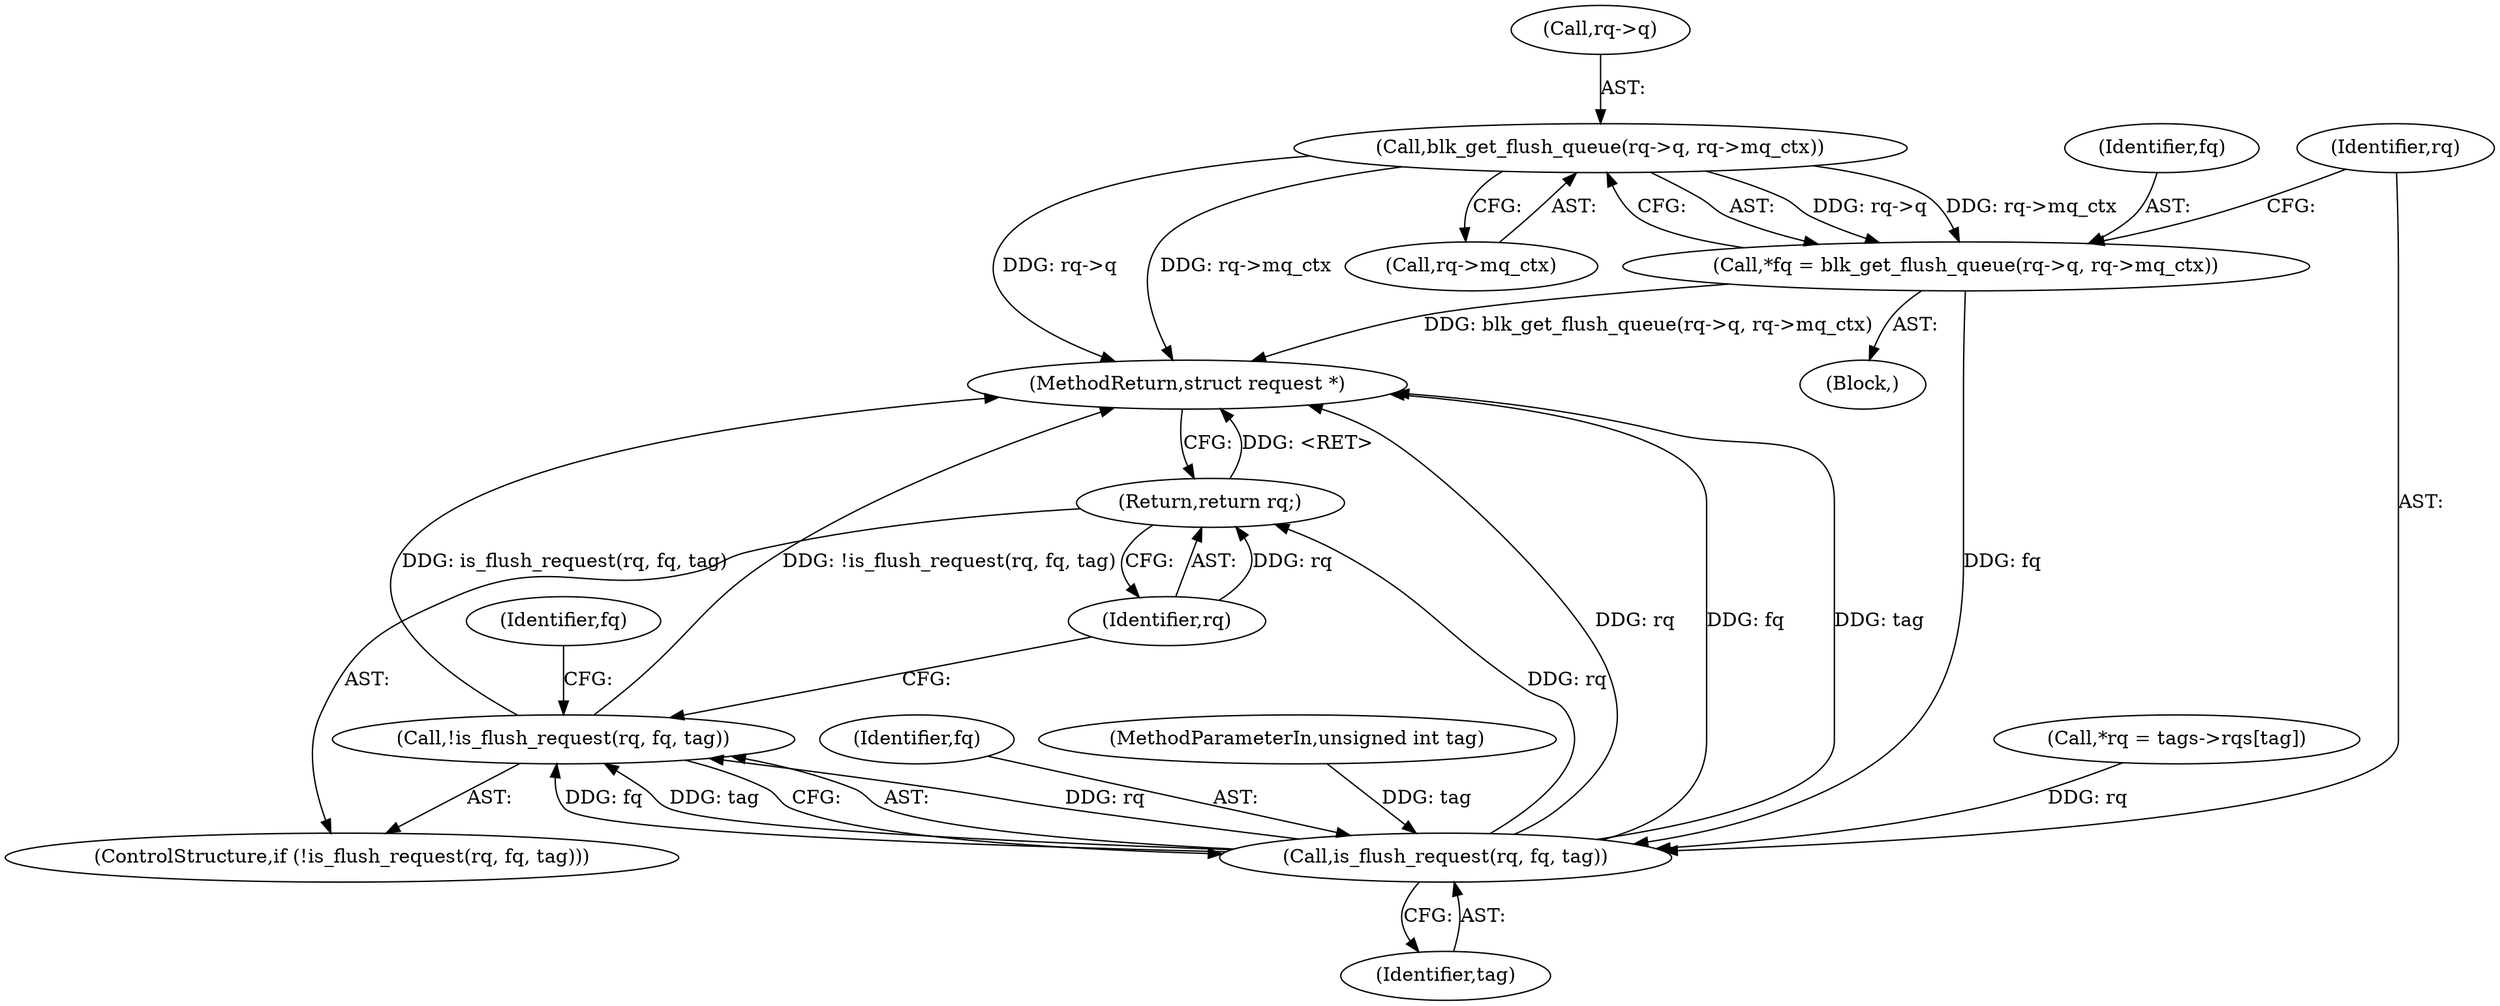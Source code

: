 digraph "1_linux_0048b4837affd153897ed1222283492070027aa9_3@pointer" {
"1000116" [label="(Call,blk_get_flush_queue(rq->q, rq->mq_ctx))"];
"1000114" [label="(Call,*fq = blk_get_flush_queue(rq->q, rq->mq_ctx))"];
"1000125" [label="(Call,is_flush_request(rq, fq, tag))"];
"1000124" [label="(Call,!is_flush_request(rq, fq, tag))"];
"1000129" [label="(Return,return rq;)"];
"1000104" [label="(Block,)"];
"1000117" [label="(Call,rq->q)"];
"1000129" [label="(Return,return rq;)"];
"1000123" [label="(ControlStructure,if (!is_flush_request(rq, fq, tag)))"];
"1000135" [label="(MethodReturn,struct request *)"];
"1000115" [label="(Identifier,fq)"];
"1000106" [label="(Call,*rq = tags->rqs[tag])"];
"1000116" [label="(Call,blk_get_flush_queue(rq->q, rq->mq_ctx))"];
"1000126" [label="(Identifier,rq)"];
"1000125" [label="(Call,is_flush_request(rq, fq, tag))"];
"1000127" [label="(Identifier,fq)"];
"1000128" [label="(Identifier,tag)"];
"1000133" [label="(Identifier,fq)"];
"1000124" [label="(Call,!is_flush_request(rq, fq, tag))"];
"1000120" [label="(Call,rq->mq_ctx)"];
"1000114" [label="(Call,*fq = blk_get_flush_queue(rq->q, rq->mq_ctx))"];
"1000130" [label="(Identifier,rq)"];
"1000103" [label="(MethodParameterIn,unsigned int tag)"];
"1000116" -> "1000114"  [label="AST: "];
"1000116" -> "1000120"  [label="CFG: "];
"1000117" -> "1000116"  [label="AST: "];
"1000120" -> "1000116"  [label="AST: "];
"1000114" -> "1000116"  [label="CFG: "];
"1000116" -> "1000135"  [label="DDG: rq->q"];
"1000116" -> "1000135"  [label="DDG: rq->mq_ctx"];
"1000116" -> "1000114"  [label="DDG: rq->q"];
"1000116" -> "1000114"  [label="DDG: rq->mq_ctx"];
"1000114" -> "1000104"  [label="AST: "];
"1000115" -> "1000114"  [label="AST: "];
"1000126" -> "1000114"  [label="CFG: "];
"1000114" -> "1000135"  [label="DDG: blk_get_flush_queue(rq->q, rq->mq_ctx)"];
"1000114" -> "1000125"  [label="DDG: fq"];
"1000125" -> "1000124"  [label="AST: "];
"1000125" -> "1000128"  [label="CFG: "];
"1000126" -> "1000125"  [label="AST: "];
"1000127" -> "1000125"  [label="AST: "];
"1000128" -> "1000125"  [label="AST: "];
"1000124" -> "1000125"  [label="CFG: "];
"1000125" -> "1000135"  [label="DDG: rq"];
"1000125" -> "1000135"  [label="DDG: fq"];
"1000125" -> "1000135"  [label="DDG: tag"];
"1000125" -> "1000124"  [label="DDG: rq"];
"1000125" -> "1000124"  [label="DDG: fq"];
"1000125" -> "1000124"  [label="DDG: tag"];
"1000106" -> "1000125"  [label="DDG: rq"];
"1000103" -> "1000125"  [label="DDG: tag"];
"1000125" -> "1000129"  [label="DDG: rq"];
"1000124" -> "1000123"  [label="AST: "];
"1000130" -> "1000124"  [label="CFG: "];
"1000133" -> "1000124"  [label="CFG: "];
"1000124" -> "1000135"  [label="DDG: is_flush_request(rq, fq, tag)"];
"1000124" -> "1000135"  [label="DDG: !is_flush_request(rq, fq, tag)"];
"1000129" -> "1000123"  [label="AST: "];
"1000129" -> "1000130"  [label="CFG: "];
"1000130" -> "1000129"  [label="AST: "];
"1000135" -> "1000129"  [label="CFG: "];
"1000129" -> "1000135"  [label="DDG: <RET>"];
"1000130" -> "1000129"  [label="DDG: rq"];
}
